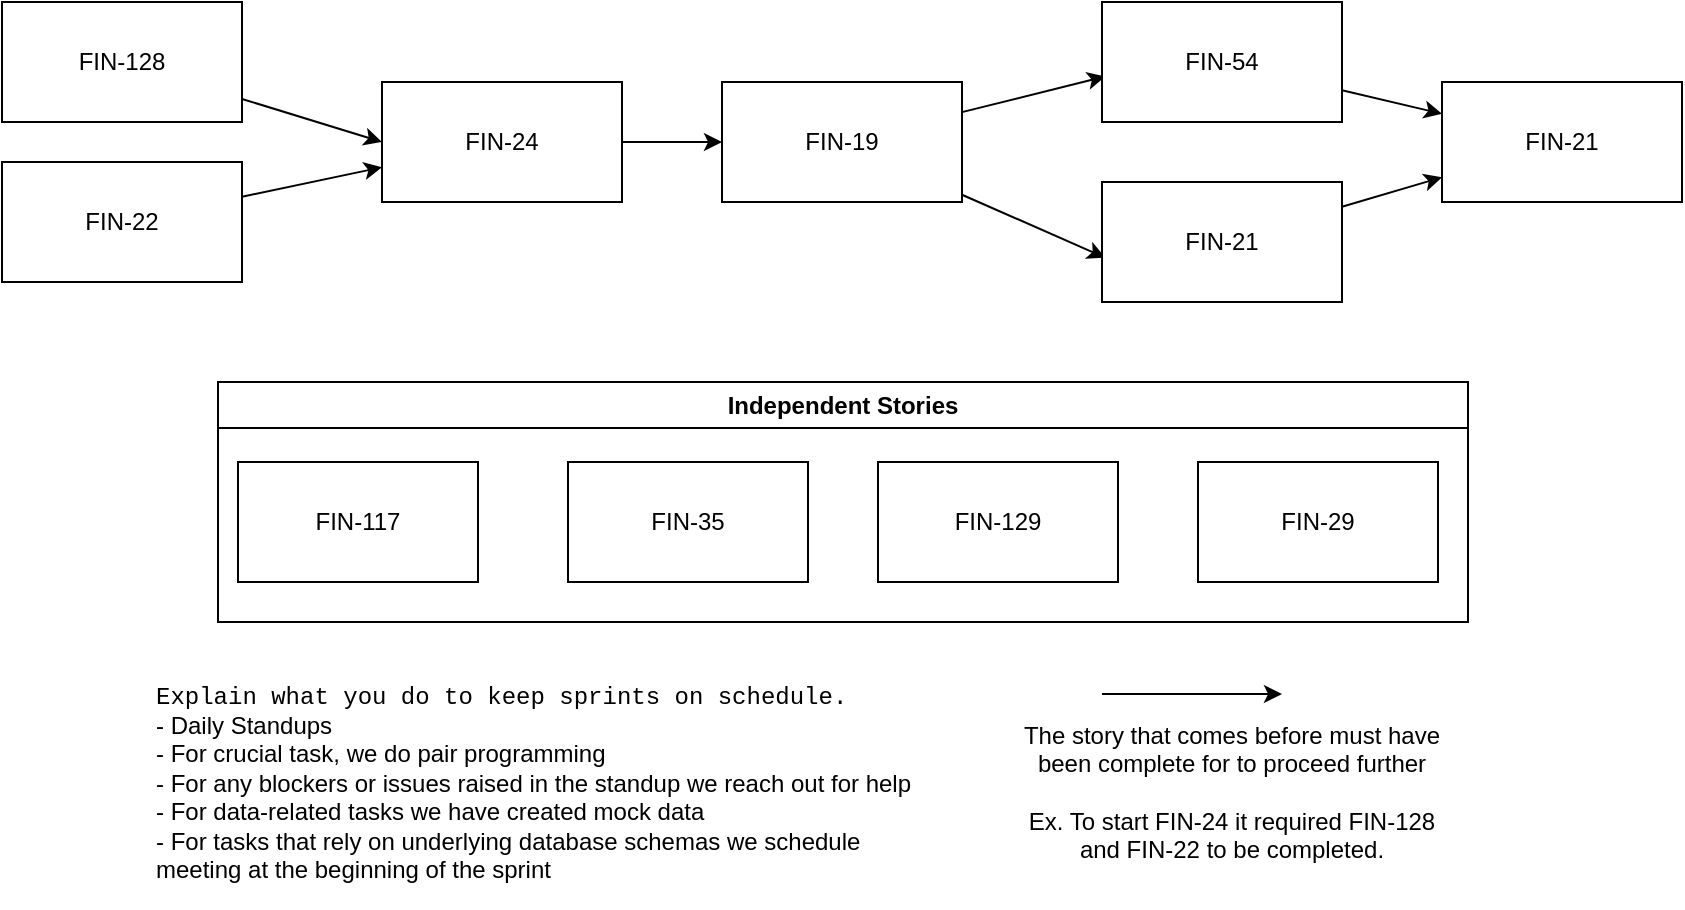 <mxfile version="20.3.0" type="device"><diagram name="Page-1" id="o2KbcEg5u0js7NsVz1Kw"><mxGraphModel dx="1420" dy="747" grid="1" gridSize="10" guides="1" tooltips="1" connect="1" arrows="1" fold="1" page="1" pageScale="1" pageWidth="850" pageHeight="1100" math="0" shadow="0"><root><mxCell id="0"/><mxCell id="1" parent="0"/><mxCell id="aqvkhjauLj25WPa7nWlx-13" value="&lt;p&gt;&lt;font&gt;&lt;span style=&quot;font-family: Menlo, Monaco, &amp;quot;Courier New&amp;quot;, monospace;&quot;&gt;Explain what you do to keep sprints on schedule.&lt;br&gt;&lt;/span&gt;- Daily Standups&lt;br&gt;- For crucial task, we do pair programming&lt;br&gt;- For any blockers or issues raised in the standup we reach out for help&lt;br&gt;- For data-related tasks we have created mock data&lt;br&gt;- For tasks that rely on underlying database schemas we schedule meeting at the beginning of the sprint&lt;/font&gt;&lt;/p&gt;" style="text;html=1;align=left;verticalAlign=middle;whiteSpace=wrap;rounded=0;fillColor=none;labelPosition=center;verticalLabelPosition=middle;labelBackgroundColor=none;fontColor=default;" parent="1" vertex="1"><mxGeometry x="80" y="370" width="380" height="100" as="geometry"/></mxCell><mxCell id="16" style="edgeStyle=none;html=1;entryX=0;entryY=0.5;entryDx=0;entryDy=0;" parent="1" source="4" target="9" edge="1"><mxGeometry relative="1" as="geometry"/></mxCell><mxCell id="4" value="FIN-128" style="rounded=0;whiteSpace=wrap;html=1;" parent="1" vertex="1"><mxGeometry x="5" y="30" width="120" height="60" as="geometry"/></mxCell><mxCell id="18" style="edgeStyle=none;html=1;" parent="1" source="5" target="9" edge="1"><mxGeometry relative="1" as="geometry"/></mxCell><mxCell id="5" value="FIN-22" style="rounded=0;whiteSpace=wrap;html=1;" parent="1" vertex="1"><mxGeometry x="5" y="110" width="120" height="60" as="geometry"/></mxCell><mxCell id="24" style="edgeStyle=none;html=1;entryX=0.014;entryY=0.62;entryDx=0;entryDy=0;entryPerimeter=0;" parent="1" source="8" target="19" edge="1"><mxGeometry relative="1" as="geometry"/></mxCell><mxCell id="25" style="edgeStyle=none;html=1;entryX=0.014;entryY=0.631;entryDx=0;entryDy=0;entryPerimeter=0;" parent="1" source="8" target="20" edge="1"><mxGeometry relative="1" as="geometry"/></mxCell><mxCell id="8" value="FIN-19" style="rounded=0;whiteSpace=wrap;html=1;" parent="1" vertex="1"><mxGeometry x="365" y="70" width="120" height="60" as="geometry"/></mxCell><mxCell id="15" style="edgeStyle=none;html=1;" parent="1" source="9" target="8" edge="1"><mxGeometry relative="1" as="geometry"/></mxCell><mxCell id="9" value="FIN-24" style="rounded=0;whiteSpace=wrap;html=1;" parent="1" vertex="1"><mxGeometry x="195" y="70" width="120" height="60" as="geometry"/></mxCell><mxCell id="22" style="edgeStyle=none;html=1;" parent="1" source="19" target="21" edge="1"><mxGeometry relative="1" as="geometry"/></mxCell><mxCell id="19" value="FIN-54" style="rounded=0;whiteSpace=wrap;html=1;" parent="1" vertex="1"><mxGeometry x="555" y="30" width="120" height="60" as="geometry"/></mxCell><mxCell id="23" style="edgeStyle=none;html=1;" parent="1" source="20" target="21" edge="1"><mxGeometry relative="1" as="geometry"/></mxCell><mxCell id="20" value="FIN-21" style="rounded=0;whiteSpace=wrap;html=1;" parent="1" vertex="1"><mxGeometry x="555" y="120" width="120" height="60" as="geometry"/></mxCell><mxCell id="21" value="FIN-21" style="rounded=0;whiteSpace=wrap;html=1;" parent="1" vertex="1"><mxGeometry x="725" y="70" width="120" height="60" as="geometry"/></mxCell><mxCell id="30" value="Independent Stories" style="swimlane;whiteSpace=wrap;html=1;" parent="1" vertex="1"><mxGeometry x="113" y="220" width="625" height="120" as="geometry"/></mxCell><mxCell id="34" value="FIN-117" style="rounded=0;whiteSpace=wrap;html=1;" parent="30" vertex="1"><mxGeometry x="10" y="40" width="120" height="60" as="geometry"/></mxCell><mxCell id="32" value="FIN-35" style="rounded=0;whiteSpace=wrap;html=1;" parent="30" vertex="1"><mxGeometry x="175" y="40" width="120" height="60" as="geometry"/></mxCell><mxCell id="31" value="FIN-129" style="rounded=0;whiteSpace=wrap;html=1;" parent="30" vertex="1"><mxGeometry x="330" y="40" width="120" height="60" as="geometry"/></mxCell><mxCell id="33" value="FIN-29" style="rounded=0;whiteSpace=wrap;html=1;" parent="30" vertex="1"><mxGeometry x="490" y="40" width="120" height="60" as="geometry"/></mxCell><mxCell id="35" value="The story that comes before must have been complete for to proceed further&lt;br&gt;&lt;br&gt;Ex. To start FIN-24 it required FIN-128 and FIN-22 to be completed." style="text;html=1;strokeColor=none;fillColor=none;align=center;verticalAlign=middle;whiteSpace=wrap;rounded=0;" parent="1" vertex="1"><mxGeometry x="510" y="410" width="220" height="30" as="geometry"/></mxCell><mxCell id="36" style="edgeStyle=none;html=1;" parent="1" edge="1"><mxGeometry relative="1" as="geometry"><mxPoint x="555" y="376.0" as="sourcePoint"/><mxPoint x="645" y="376" as="targetPoint"/></mxGeometry></mxCell></root></mxGraphModel></diagram></mxfile>